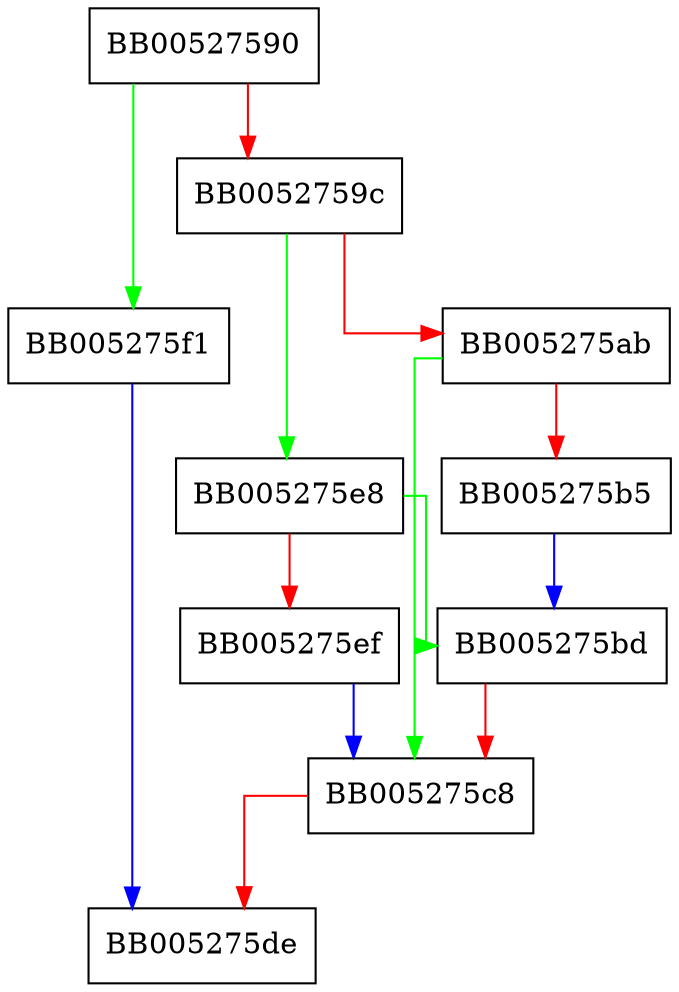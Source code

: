 digraph bn_i2c {
  node [shape="box"];
  graph [splines=ortho];
  BB00527590 -> BB005275f1 [color="green"];
  BB00527590 -> BB0052759c [color="red"];
  BB0052759c -> BB005275e8 [color="green"];
  BB0052759c -> BB005275ab [color="red"];
  BB005275ab -> BB005275c8 [color="green"];
  BB005275ab -> BB005275b5 [color="red"];
  BB005275b5 -> BB005275bd [color="blue"];
  BB005275bd -> BB005275c8 [color="red"];
  BB005275c8 -> BB005275de [color="red"];
  BB005275e8 -> BB005275bd [color="green"];
  BB005275e8 -> BB005275ef [color="red"];
  BB005275ef -> BB005275c8 [color="blue"];
  BB005275f1 -> BB005275de [color="blue"];
}